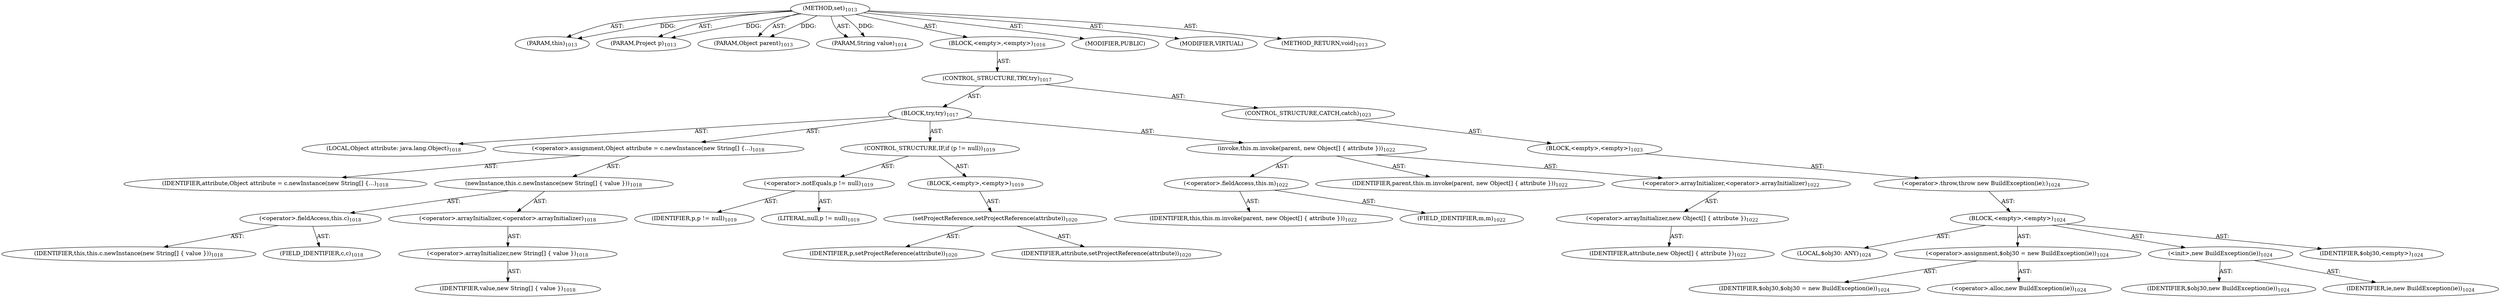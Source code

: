 digraph "set" {  
"111669149759" [label = <(METHOD,set)<SUB>1013</SUB>> ]
"115964117185" [label = <(PARAM,this)<SUB>1013</SUB>> ]
"115964117186" [label = <(PARAM,Project p)<SUB>1013</SUB>> ]
"115964117187" [label = <(PARAM,Object parent)<SUB>1013</SUB>> ]
"115964117188" [label = <(PARAM,String value)<SUB>1014</SUB>> ]
"25769803999" [label = <(BLOCK,&lt;empty&gt;,&lt;empty&gt;)<SUB>1016</SUB>> ]
"47244640375" [label = <(CONTROL_STRUCTURE,TRY,try)<SUB>1017</SUB>> ]
"25769804000" [label = <(BLOCK,try,try)<SUB>1017</SUB>> ]
"94489280622" [label = <(LOCAL,Object attribute: java.lang.Object)<SUB>1018</SUB>> ]
"30064771921" [label = <(&lt;operator&gt;.assignment,Object attribute = c.newInstance(new String[] {...)<SUB>1018</SUB>> ]
"68719477500" [label = <(IDENTIFIER,attribute,Object attribute = c.newInstance(new String[] {...)<SUB>1018</SUB>> ]
"30064771922" [label = <(newInstance,this.c.newInstance(new String[] { value }))<SUB>1018</SUB>> ]
"30064771923" [label = <(&lt;operator&gt;.fieldAccess,this.c)<SUB>1018</SUB>> ]
"68719477501" [label = <(IDENTIFIER,this,this.c.newInstance(new String[] { value }))<SUB>1018</SUB>> ]
"55834575020" [label = <(FIELD_IDENTIFIER,c,c)<SUB>1018</SUB>> ]
"30064771924" [label = <(&lt;operator&gt;.arrayInitializer,&lt;operator&gt;.arrayInitializer)<SUB>1018</SUB>> ]
"30064771925" [label = <(&lt;operator&gt;.arrayInitializer,new String[] { value })<SUB>1018</SUB>> ]
"68719477502" [label = <(IDENTIFIER,value,new String[] { value })<SUB>1018</SUB>> ]
"47244640376" [label = <(CONTROL_STRUCTURE,IF,if (p != null))<SUB>1019</SUB>> ]
"30064771926" [label = <(&lt;operator&gt;.notEquals,p != null)<SUB>1019</SUB>> ]
"68719477503" [label = <(IDENTIFIER,p,p != null)<SUB>1019</SUB>> ]
"90194313341" [label = <(LITERAL,null,p != null)<SUB>1019</SUB>> ]
"25769804001" [label = <(BLOCK,&lt;empty&gt;,&lt;empty&gt;)<SUB>1019</SUB>> ]
"30064771927" [label = <(setProjectReference,setProjectReference(attribute))<SUB>1020</SUB>> ]
"68719477504" [label = <(IDENTIFIER,p,setProjectReference(attribute))<SUB>1020</SUB>> ]
"68719477505" [label = <(IDENTIFIER,attribute,setProjectReference(attribute))<SUB>1020</SUB>> ]
"30064771928" [label = <(invoke,this.m.invoke(parent, new Object[] { attribute }))<SUB>1022</SUB>> ]
"30064771929" [label = <(&lt;operator&gt;.fieldAccess,this.m)<SUB>1022</SUB>> ]
"68719477506" [label = <(IDENTIFIER,this,this.m.invoke(parent, new Object[] { attribute }))<SUB>1022</SUB>> ]
"55834575021" [label = <(FIELD_IDENTIFIER,m,m)<SUB>1022</SUB>> ]
"68719477507" [label = <(IDENTIFIER,parent,this.m.invoke(parent, new Object[] { attribute }))<SUB>1022</SUB>> ]
"30064771930" [label = <(&lt;operator&gt;.arrayInitializer,&lt;operator&gt;.arrayInitializer)<SUB>1022</SUB>> ]
"30064771931" [label = <(&lt;operator&gt;.arrayInitializer,new Object[] { attribute })<SUB>1022</SUB>> ]
"68719477508" [label = <(IDENTIFIER,attribute,new Object[] { attribute })<SUB>1022</SUB>> ]
"47244640377" [label = <(CONTROL_STRUCTURE,CATCH,catch)<SUB>1023</SUB>> ]
"25769804002" [label = <(BLOCK,&lt;empty&gt;,&lt;empty&gt;)<SUB>1023</SUB>> ]
"30064771932" [label = <(&lt;operator&gt;.throw,throw new BuildException(ie);)<SUB>1024</SUB>> ]
"25769804003" [label = <(BLOCK,&lt;empty&gt;,&lt;empty&gt;)<SUB>1024</SUB>> ]
"94489280623" [label = <(LOCAL,$obj30: ANY)<SUB>1024</SUB>> ]
"30064771933" [label = <(&lt;operator&gt;.assignment,$obj30 = new BuildException(ie))<SUB>1024</SUB>> ]
"68719477509" [label = <(IDENTIFIER,$obj30,$obj30 = new BuildException(ie))<SUB>1024</SUB>> ]
"30064771934" [label = <(&lt;operator&gt;.alloc,new BuildException(ie))<SUB>1024</SUB>> ]
"30064771935" [label = <(&lt;init&gt;,new BuildException(ie))<SUB>1024</SUB>> ]
"68719477510" [label = <(IDENTIFIER,$obj30,new BuildException(ie))<SUB>1024</SUB>> ]
"68719477511" [label = <(IDENTIFIER,ie,new BuildException(ie))<SUB>1024</SUB>> ]
"68719477512" [label = <(IDENTIFIER,$obj30,&lt;empty&gt;)<SUB>1024</SUB>> ]
"133143986328" [label = <(MODIFIER,PUBLIC)> ]
"133143986329" [label = <(MODIFIER,VIRTUAL)> ]
"128849018943" [label = <(METHOD_RETURN,void)<SUB>1013</SUB>> ]
  "111669149759" -> "115964117185"  [ label = "AST: "] 
  "111669149759" -> "115964117186"  [ label = "AST: "] 
  "111669149759" -> "115964117187"  [ label = "AST: "] 
  "111669149759" -> "115964117188"  [ label = "AST: "] 
  "111669149759" -> "25769803999"  [ label = "AST: "] 
  "111669149759" -> "133143986328"  [ label = "AST: "] 
  "111669149759" -> "133143986329"  [ label = "AST: "] 
  "111669149759" -> "128849018943"  [ label = "AST: "] 
  "25769803999" -> "47244640375"  [ label = "AST: "] 
  "47244640375" -> "25769804000"  [ label = "AST: "] 
  "47244640375" -> "47244640377"  [ label = "AST: "] 
  "25769804000" -> "94489280622"  [ label = "AST: "] 
  "25769804000" -> "30064771921"  [ label = "AST: "] 
  "25769804000" -> "47244640376"  [ label = "AST: "] 
  "25769804000" -> "30064771928"  [ label = "AST: "] 
  "30064771921" -> "68719477500"  [ label = "AST: "] 
  "30064771921" -> "30064771922"  [ label = "AST: "] 
  "30064771922" -> "30064771923"  [ label = "AST: "] 
  "30064771922" -> "30064771924"  [ label = "AST: "] 
  "30064771923" -> "68719477501"  [ label = "AST: "] 
  "30064771923" -> "55834575020"  [ label = "AST: "] 
  "30064771924" -> "30064771925"  [ label = "AST: "] 
  "30064771925" -> "68719477502"  [ label = "AST: "] 
  "47244640376" -> "30064771926"  [ label = "AST: "] 
  "47244640376" -> "25769804001"  [ label = "AST: "] 
  "30064771926" -> "68719477503"  [ label = "AST: "] 
  "30064771926" -> "90194313341"  [ label = "AST: "] 
  "25769804001" -> "30064771927"  [ label = "AST: "] 
  "30064771927" -> "68719477504"  [ label = "AST: "] 
  "30064771927" -> "68719477505"  [ label = "AST: "] 
  "30064771928" -> "30064771929"  [ label = "AST: "] 
  "30064771928" -> "68719477507"  [ label = "AST: "] 
  "30064771928" -> "30064771930"  [ label = "AST: "] 
  "30064771929" -> "68719477506"  [ label = "AST: "] 
  "30064771929" -> "55834575021"  [ label = "AST: "] 
  "30064771930" -> "30064771931"  [ label = "AST: "] 
  "30064771931" -> "68719477508"  [ label = "AST: "] 
  "47244640377" -> "25769804002"  [ label = "AST: "] 
  "25769804002" -> "30064771932"  [ label = "AST: "] 
  "30064771932" -> "25769804003"  [ label = "AST: "] 
  "25769804003" -> "94489280623"  [ label = "AST: "] 
  "25769804003" -> "30064771933"  [ label = "AST: "] 
  "25769804003" -> "30064771935"  [ label = "AST: "] 
  "25769804003" -> "68719477512"  [ label = "AST: "] 
  "30064771933" -> "68719477509"  [ label = "AST: "] 
  "30064771933" -> "30064771934"  [ label = "AST: "] 
  "30064771935" -> "68719477510"  [ label = "AST: "] 
  "30064771935" -> "68719477511"  [ label = "AST: "] 
  "111669149759" -> "115964117185"  [ label = "DDG: "] 
  "111669149759" -> "115964117186"  [ label = "DDG: "] 
  "111669149759" -> "115964117187"  [ label = "DDG: "] 
  "111669149759" -> "115964117188"  [ label = "DDG: "] 
}

